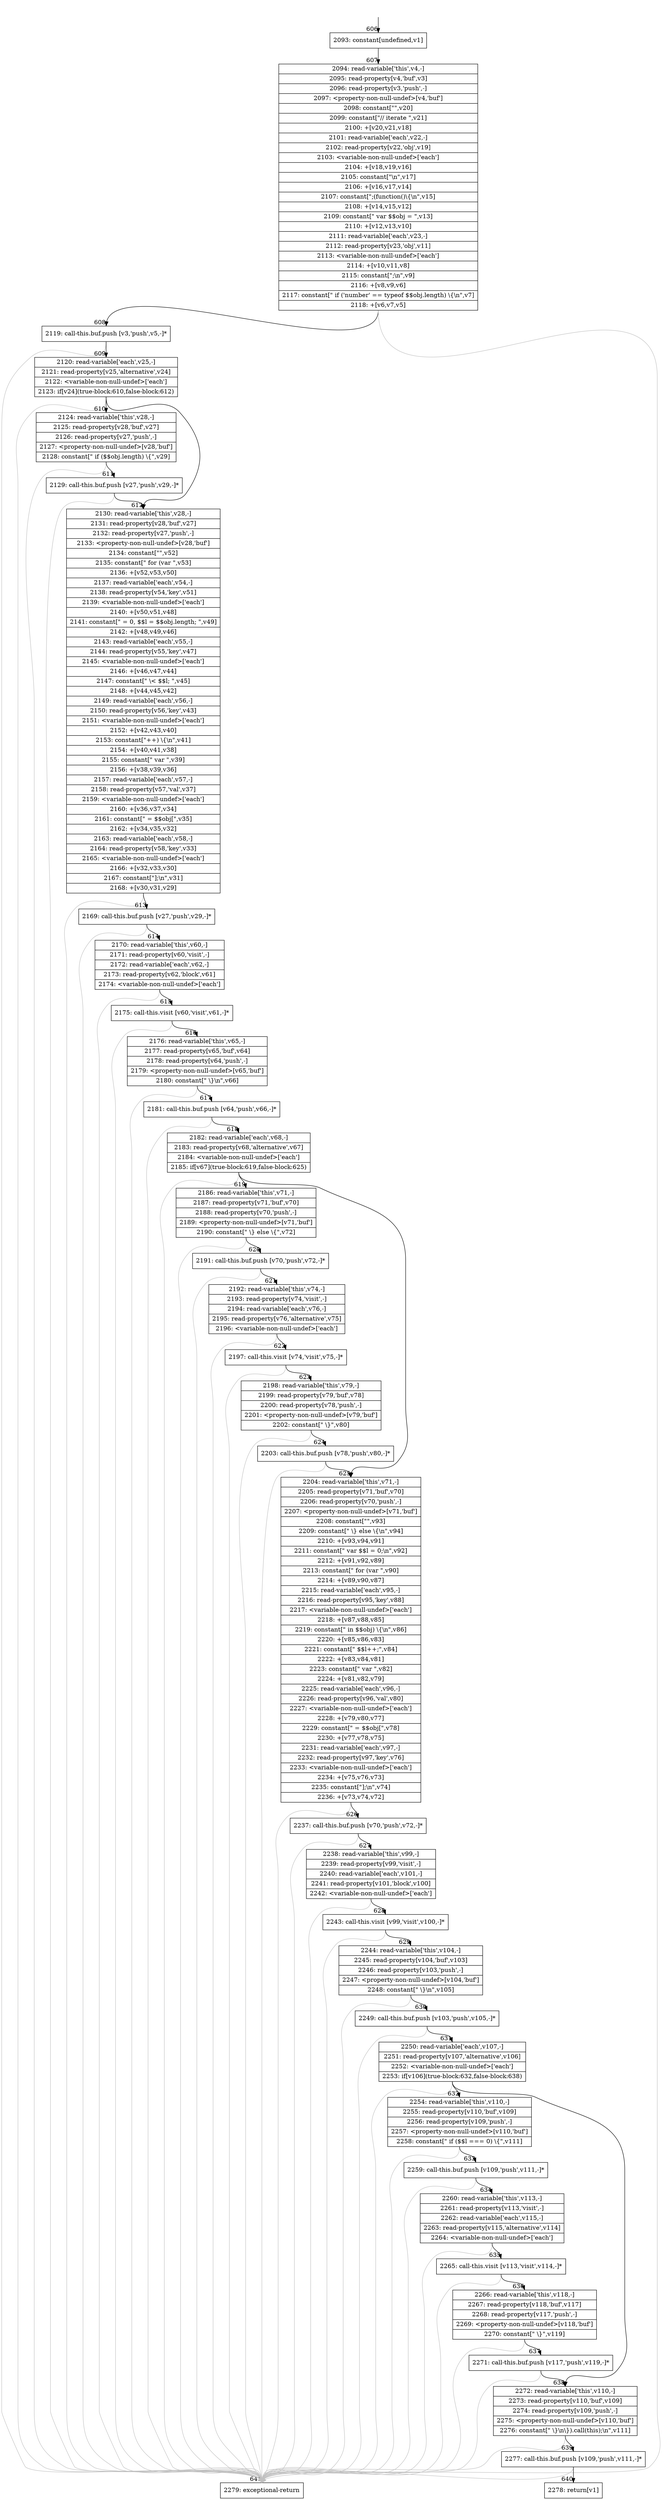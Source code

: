 digraph {
rankdir="TD"
BB_entry34[shape=none,label=""];
BB_entry34 -> BB606 [tailport=s, headport=n, headlabel="    606"]
BB606 [shape=record label="{2093: constant[undefined,v1]}" ] 
BB606 -> BB607 [tailport=s, headport=n, headlabel="      607"]
BB607 [shape=record label="{2094: read-variable['this',v4,-]|2095: read-property[v4,'buf',v3]|2096: read-property[v3,'push',-]|2097: \<property-non-null-undef\>[v4,'buf']|2098: constant[\"\",v20]|2099: constant[\"// iterate \",v21]|2100: +[v20,v21,v18]|2101: read-variable['each',v22,-]|2102: read-property[v22,'obj',v19]|2103: \<variable-non-null-undef\>['each']|2104: +[v18,v19,v16]|2105: constant[\"\\n\",v17]|2106: +[v16,v17,v14]|2107: constant[\";(function()\\\{\\n\",v15]|2108: +[v14,v15,v12]|2109: constant[\"  var $$obj = \",v13]|2110: +[v12,v13,v10]|2111: read-variable['each',v23,-]|2112: read-property[v23,'obj',v11]|2113: \<variable-non-null-undef\>['each']|2114: +[v10,v11,v8]|2115: constant[\";\\n\",v9]|2116: +[v8,v9,v6]|2117: constant[\"  if ('number' == typeof $$obj.length) \\\{\\n\",v7]|2118: +[v6,v7,v5]}" ] 
BB607 -> BB608 [tailport=s, headport=n, headlabel="      608"]
BB607 -> BB641 [tailport=s, headport=n, color=gray, headlabel="      641"]
BB608 [shape=record label="{2119: call-this.buf.push [v3,'push',v5,-]*}" ] 
BB608 -> BB609 [tailport=s, headport=n, headlabel="      609"]
BB608 -> BB641 [tailport=s, headport=n, color=gray]
BB609 [shape=record label="{2120: read-variable['each',v25,-]|2121: read-property[v25,'alternative',v24]|2122: \<variable-non-null-undef\>['each']|2123: if[v24](true-block:610,false-block:612)}" ] 
BB609 -> BB610 [tailport=s, headport=n, headlabel="      610"]
BB609 -> BB612 [tailport=s, headport=n, headlabel="      612"]
BB609 -> BB641 [tailport=s, headport=n, color=gray]
BB610 [shape=record label="{2124: read-variable['this',v28,-]|2125: read-property[v28,'buf',v27]|2126: read-property[v27,'push',-]|2127: \<property-non-null-undef\>[v28,'buf']|2128: constant[\"  if ($$obj.length) \\\{\",v29]}" ] 
BB610 -> BB611 [tailport=s, headport=n, headlabel="      611"]
BB610 -> BB641 [tailport=s, headport=n, color=gray]
BB611 [shape=record label="{2129: call-this.buf.push [v27,'push',v29,-]*}" ] 
BB611 -> BB612 [tailport=s, headport=n]
BB611 -> BB641 [tailport=s, headport=n, color=gray]
BB612 [shape=record label="{2130: read-variable['this',v28,-]|2131: read-property[v28,'buf',v27]|2132: read-property[v27,'push',-]|2133: \<property-non-null-undef\>[v28,'buf']|2134: constant[\"\",v52]|2135: constant[\"    for (var \",v53]|2136: +[v52,v53,v50]|2137: read-variable['each',v54,-]|2138: read-property[v54,'key',v51]|2139: \<variable-non-null-undef\>['each']|2140: +[v50,v51,v48]|2141: constant[\" = 0, $$l = $$obj.length; \",v49]|2142: +[v48,v49,v46]|2143: read-variable['each',v55,-]|2144: read-property[v55,'key',v47]|2145: \<variable-non-null-undef\>['each']|2146: +[v46,v47,v44]|2147: constant[\" \\\< $$l; \",v45]|2148: +[v44,v45,v42]|2149: read-variable['each',v56,-]|2150: read-property[v56,'key',v43]|2151: \<variable-non-null-undef\>['each']|2152: +[v42,v43,v40]|2153: constant[\"++) \\\{\\n\",v41]|2154: +[v40,v41,v38]|2155: constant[\"      var \",v39]|2156: +[v38,v39,v36]|2157: read-variable['each',v57,-]|2158: read-property[v57,'val',v37]|2159: \<variable-non-null-undef\>['each']|2160: +[v36,v37,v34]|2161: constant[\" = $$obj[\",v35]|2162: +[v34,v35,v32]|2163: read-variable['each',v58,-]|2164: read-property[v58,'key',v33]|2165: \<variable-non-null-undef\>['each']|2166: +[v32,v33,v30]|2167: constant[\"];\\n\",v31]|2168: +[v30,v31,v29]}" ] 
BB612 -> BB613 [tailport=s, headport=n, headlabel="      613"]
BB612 -> BB641 [tailport=s, headport=n, color=gray]
BB613 [shape=record label="{2169: call-this.buf.push [v27,'push',v29,-]*}" ] 
BB613 -> BB614 [tailport=s, headport=n, headlabel="      614"]
BB613 -> BB641 [tailport=s, headport=n, color=gray]
BB614 [shape=record label="{2170: read-variable['this',v60,-]|2171: read-property[v60,'visit',-]|2172: read-variable['each',v62,-]|2173: read-property[v62,'block',v61]|2174: \<variable-non-null-undef\>['each']}" ] 
BB614 -> BB615 [tailport=s, headport=n, headlabel="      615"]
BB614 -> BB641 [tailport=s, headport=n, color=gray]
BB615 [shape=record label="{2175: call-this.visit [v60,'visit',v61,-]*}" ] 
BB615 -> BB616 [tailport=s, headport=n, headlabel="      616"]
BB615 -> BB641 [tailport=s, headport=n, color=gray]
BB616 [shape=record label="{2176: read-variable['this',v65,-]|2177: read-property[v65,'buf',v64]|2178: read-property[v64,'push',-]|2179: \<property-non-null-undef\>[v65,'buf']|2180: constant[\"    \\\}\\n\",v66]}" ] 
BB616 -> BB617 [tailport=s, headport=n, headlabel="      617"]
BB616 -> BB641 [tailport=s, headport=n, color=gray]
BB617 [shape=record label="{2181: call-this.buf.push [v64,'push',v66,-]*}" ] 
BB617 -> BB618 [tailport=s, headport=n, headlabel="      618"]
BB617 -> BB641 [tailport=s, headport=n, color=gray]
BB618 [shape=record label="{2182: read-variable['each',v68,-]|2183: read-property[v68,'alternative',v67]|2184: \<variable-non-null-undef\>['each']|2185: if[v67](true-block:619,false-block:625)}" ] 
BB618 -> BB619 [tailport=s, headport=n, headlabel="      619"]
BB618 -> BB625 [tailport=s, headport=n, headlabel="      625"]
BB618 -> BB641 [tailport=s, headport=n, color=gray]
BB619 [shape=record label="{2186: read-variable['this',v71,-]|2187: read-property[v71,'buf',v70]|2188: read-property[v70,'push',-]|2189: \<property-non-null-undef\>[v71,'buf']|2190: constant[\"  \\\} else \\\{\",v72]}" ] 
BB619 -> BB620 [tailport=s, headport=n, headlabel="      620"]
BB619 -> BB641 [tailport=s, headport=n, color=gray]
BB620 [shape=record label="{2191: call-this.buf.push [v70,'push',v72,-]*}" ] 
BB620 -> BB621 [tailport=s, headport=n, headlabel="      621"]
BB620 -> BB641 [tailport=s, headport=n, color=gray]
BB621 [shape=record label="{2192: read-variable['this',v74,-]|2193: read-property[v74,'visit',-]|2194: read-variable['each',v76,-]|2195: read-property[v76,'alternative',v75]|2196: \<variable-non-null-undef\>['each']}" ] 
BB621 -> BB622 [tailport=s, headport=n, headlabel="      622"]
BB621 -> BB641 [tailport=s, headport=n, color=gray]
BB622 [shape=record label="{2197: call-this.visit [v74,'visit',v75,-]*}" ] 
BB622 -> BB623 [tailport=s, headport=n, headlabel="      623"]
BB622 -> BB641 [tailport=s, headport=n, color=gray]
BB623 [shape=record label="{2198: read-variable['this',v79,-]|2199: read-property[v79,'buf',v78]|2200: read-property[v78,'push',-]|2201: \<property-non-null-undef\>[v79,'buf']|2202: constant[\"  \\\}\",v80]}" ] 
BB623 -> BB624 [tailport=s, headport=n, headlabel="      624"]
BB623 -> BB641 [tailport=s, headport=n, color=gray]
BB624 [shape=record label="{2203: call-this.buf.push [v78,'push',v80,-]*}" ] 
BB624 -> BB625 [tailport=s, headport=n]
BB624 -> BB641 [tailport=s, headport=n, color=gray]
BB625 [shape=record label="{2204: read-variable['this',v71,-]|2205: read-property[v71,'buf',v70]|2206: read-property[v70,'push',-]|2207: \<property-non-null-undef\>[v71,'buf']|2208: constant[\"\",v93]|2209: constant[\"  \\\} else \\\{\\n\",v94]|2210: +[v93,v94,v91]|2211: constant[\"    var $$l = 0;\\n\",v92]|2212: +[v91,v92,v89]|2213: constant[\"    for (var \",v90]|2214: +[v89,v90,v87]|2215: read-variable['each',v95,-]|2216: read-property[v95,'key',v88]|2217: \<variable-non-null-undef\>['each']|2218: +[v87,v88,v85]|2219: constant[\" in $$obj) \\\{\\n\",v86]|2220: +[v85,v86,v83]|2221: constant[\"      $$l++;\",v84]|2222: +[v83,v84,v81]|2223: constant[\"      var \",v82]|2224: +[v81,v82,v79]|2225: read-variable['each',v96,-]|2226: read-property[v96,'val',v80]|2227: \<variable-non-null-undef\>['each']|2228: +[v79,v80,v77]|2229: constant[\" = $$obj[\",v78]|2230: +[v77,v78,v75]|2231: read-variable['each',v97,-]|2232: read-property[v97,'key',v76]|2233: \<variable-non-null-undef\>['each']|2234: +[v75,v76,v73]|2235: constant[\"];\\n\",v74]|2236: +[v73,v74,v72]}" ] 
BB625 -> BB626 [tailport=s, headport=n, headlabel="      626"]
BB625 -> BB641 [tailport=s, headport=n, color=gray]
BB626 [shape=record label="{2237: call-this.buf.push [v70,'push',v72,-]*}" ] 
BB626 -> BB627 [tailport=s, headport=n, headlabel="      627"]
BB626 -> BB641 [tailport=s, headport=n, color=gray]
BB627 [shape=record label="{2238: read-variable['this',v99,-]|2239: read-property[v99,'visit',-]|2240: read-variable['each',v101,-]|2241: read-property[v101,'block',v100]|2242: \<variable-non-null-undef\>['each']}" ] 
BB627 -> BB628 [tailport=s, headport=n, headlabel="      628"]
BB627 -> BB641 [tailport=s, headport=n, color=gray]
BB628 [shape=record label="{2243: call-this.visit [v99,'visit',v100,-]*}" ] 
BB628 -> BB629 [tailport=s, headport=n, headlabel="      629"]
BB628 -> BB641 [tailport=s, headport=n, color=gray]
BB629 [shape=record label="{2244: read-variable['this',v104,-]|2245: read-property[v104,'buf',v103]|2246: read-property[v103,'push',-]|2247: \<property-non-null-undef\>[v104,'buf']|2248: constant[\"    \\\}\\n\",v105]}" ] 
BB629 -> BB630 [tailport=s, headport=n, headlabel="      630"]
BB629 -> BB641 [tailport=s, headport=n, color=gray]
BB630 [shape=record label="{2249: call-this.buf.push [v103,'push',v105,-]*}" ] 
BB630 -> BB631 [tailport=s, headport=n, headlabel="      631"]
BB630 -> BB641 [tailport=s, headport=n, color=gray]
BB631 [shape=record label="{2250: read-variable['each',v107,-]|2251: read-property[v107,'alternative',v106]|2252: \<variable-non-null-undef\>['each']|2253: if[v106](true-block:632,false-block:638)}" ] 
BB631 -> BB632 [tailport=s, headport=n, headlabel="      632"]
BB631 -> BB638 [tailport=s, headport=n, headlabel="      638"]
BB631 -> BB641 [tailport=s, headport=n, color=gray]
BB632 [shape=record label="{2254: read-variable['this',v110,-]|2255: read-property[v110,'buf',v109]|2256: read-property[v109,'push',-]|2257: \<property-non-null-undef\>[v110,'buf']|2258: constant[\"    if ($$l === 0) \\\{\",v111]}" ] 
BB632 -> BB633 [tailport=s, headport=n, headlabel="      633"]
BB632 -> BB641 [tailport=s, headport=n, color=gray]
BB633 [shape=record label="{2259: call-this.buf.push [v109,'push',v111,-]*}" ] 
BB633 -> BB634 [tailport=s, headport=n, headlabel="      634"]
BB633 -> BB641 [tailport=s, headport=n, color=gray]
BB634 [shape=record label="{2260: read-variable['this',v113,-]|2261: read-property[v113,'visit',-]|2262: read-variable['each',v115,-]|2263: read-property[v115,'alternative',v114]|2264: \<variable-non-null-undef\>['each']}" ] 
BB634 -> BB635 [tailport=s, headport=n, headlabel="      635"]
BB634 -> BB641 [tailport=s, headport=n, color=gray]
BB635 [shape=record label="{2265: call-this.visit [v113,'visit',v114,-]*}" ] 
BB635 -> BB636 [tailport=s, headport=n, headlabel="      636"]
BB635 -> BB641 [tailport=s, headport=n, color=gray]
BB636 [shape=record label="{2266: read-variable['this',v118,-]|2267: read-property[v118,'buf',v117]|2268: read-property[v117,'push',-]|2269: \<property-non-null-undef\>[v118,'buf']|2270: constant[\"    \\\}\",v119]}" ] 
BB636 -> BB637 [tailport=s, headport=n, headlabel="      637"]
BB636 -> BB641 [tailport=s, headport=n, color=gray]
BB637 [shape=record label="{2271: call-this.buf.push [v117,'push',v119,-]*}" ] 
BB637 -> BB638 [tailport=s, headport=n]
BB637 -> BB641 [tailport=s, headport=n, color=gray]
BB638 [shape=record label="{2272: read-variable['this',v110,-]|2273: read-property[v110,'buf',v109]|2274: read-property[v109,'push',-]|2275: \<property-non-null-undef\>[v110,'buf']|2276: constant[\"  \\\}\\n\\\}).call(this);\\n\",v111]}" ] 
BB638 -> BB639 [tailport=s, headport=n, headlabel="      639"]
BB638 -> BB641 [tailport=s, headport=n, color=gray]
BB639 [shape=record label="{2277: call-this.buf.push [v109,'push',v111,-]*}" ] 
BB639 -> BB640 [tailport=s, headport=n, headlabel="      640"]
BB639 -> BB641 [tailport=s, headport=n, color=gray]
BB640 [shape=record label="{2278: return[v1]}" ] 
BB641 [shape=record label="{2279: exceptional-return}" ] 
//#$~ 633
}
